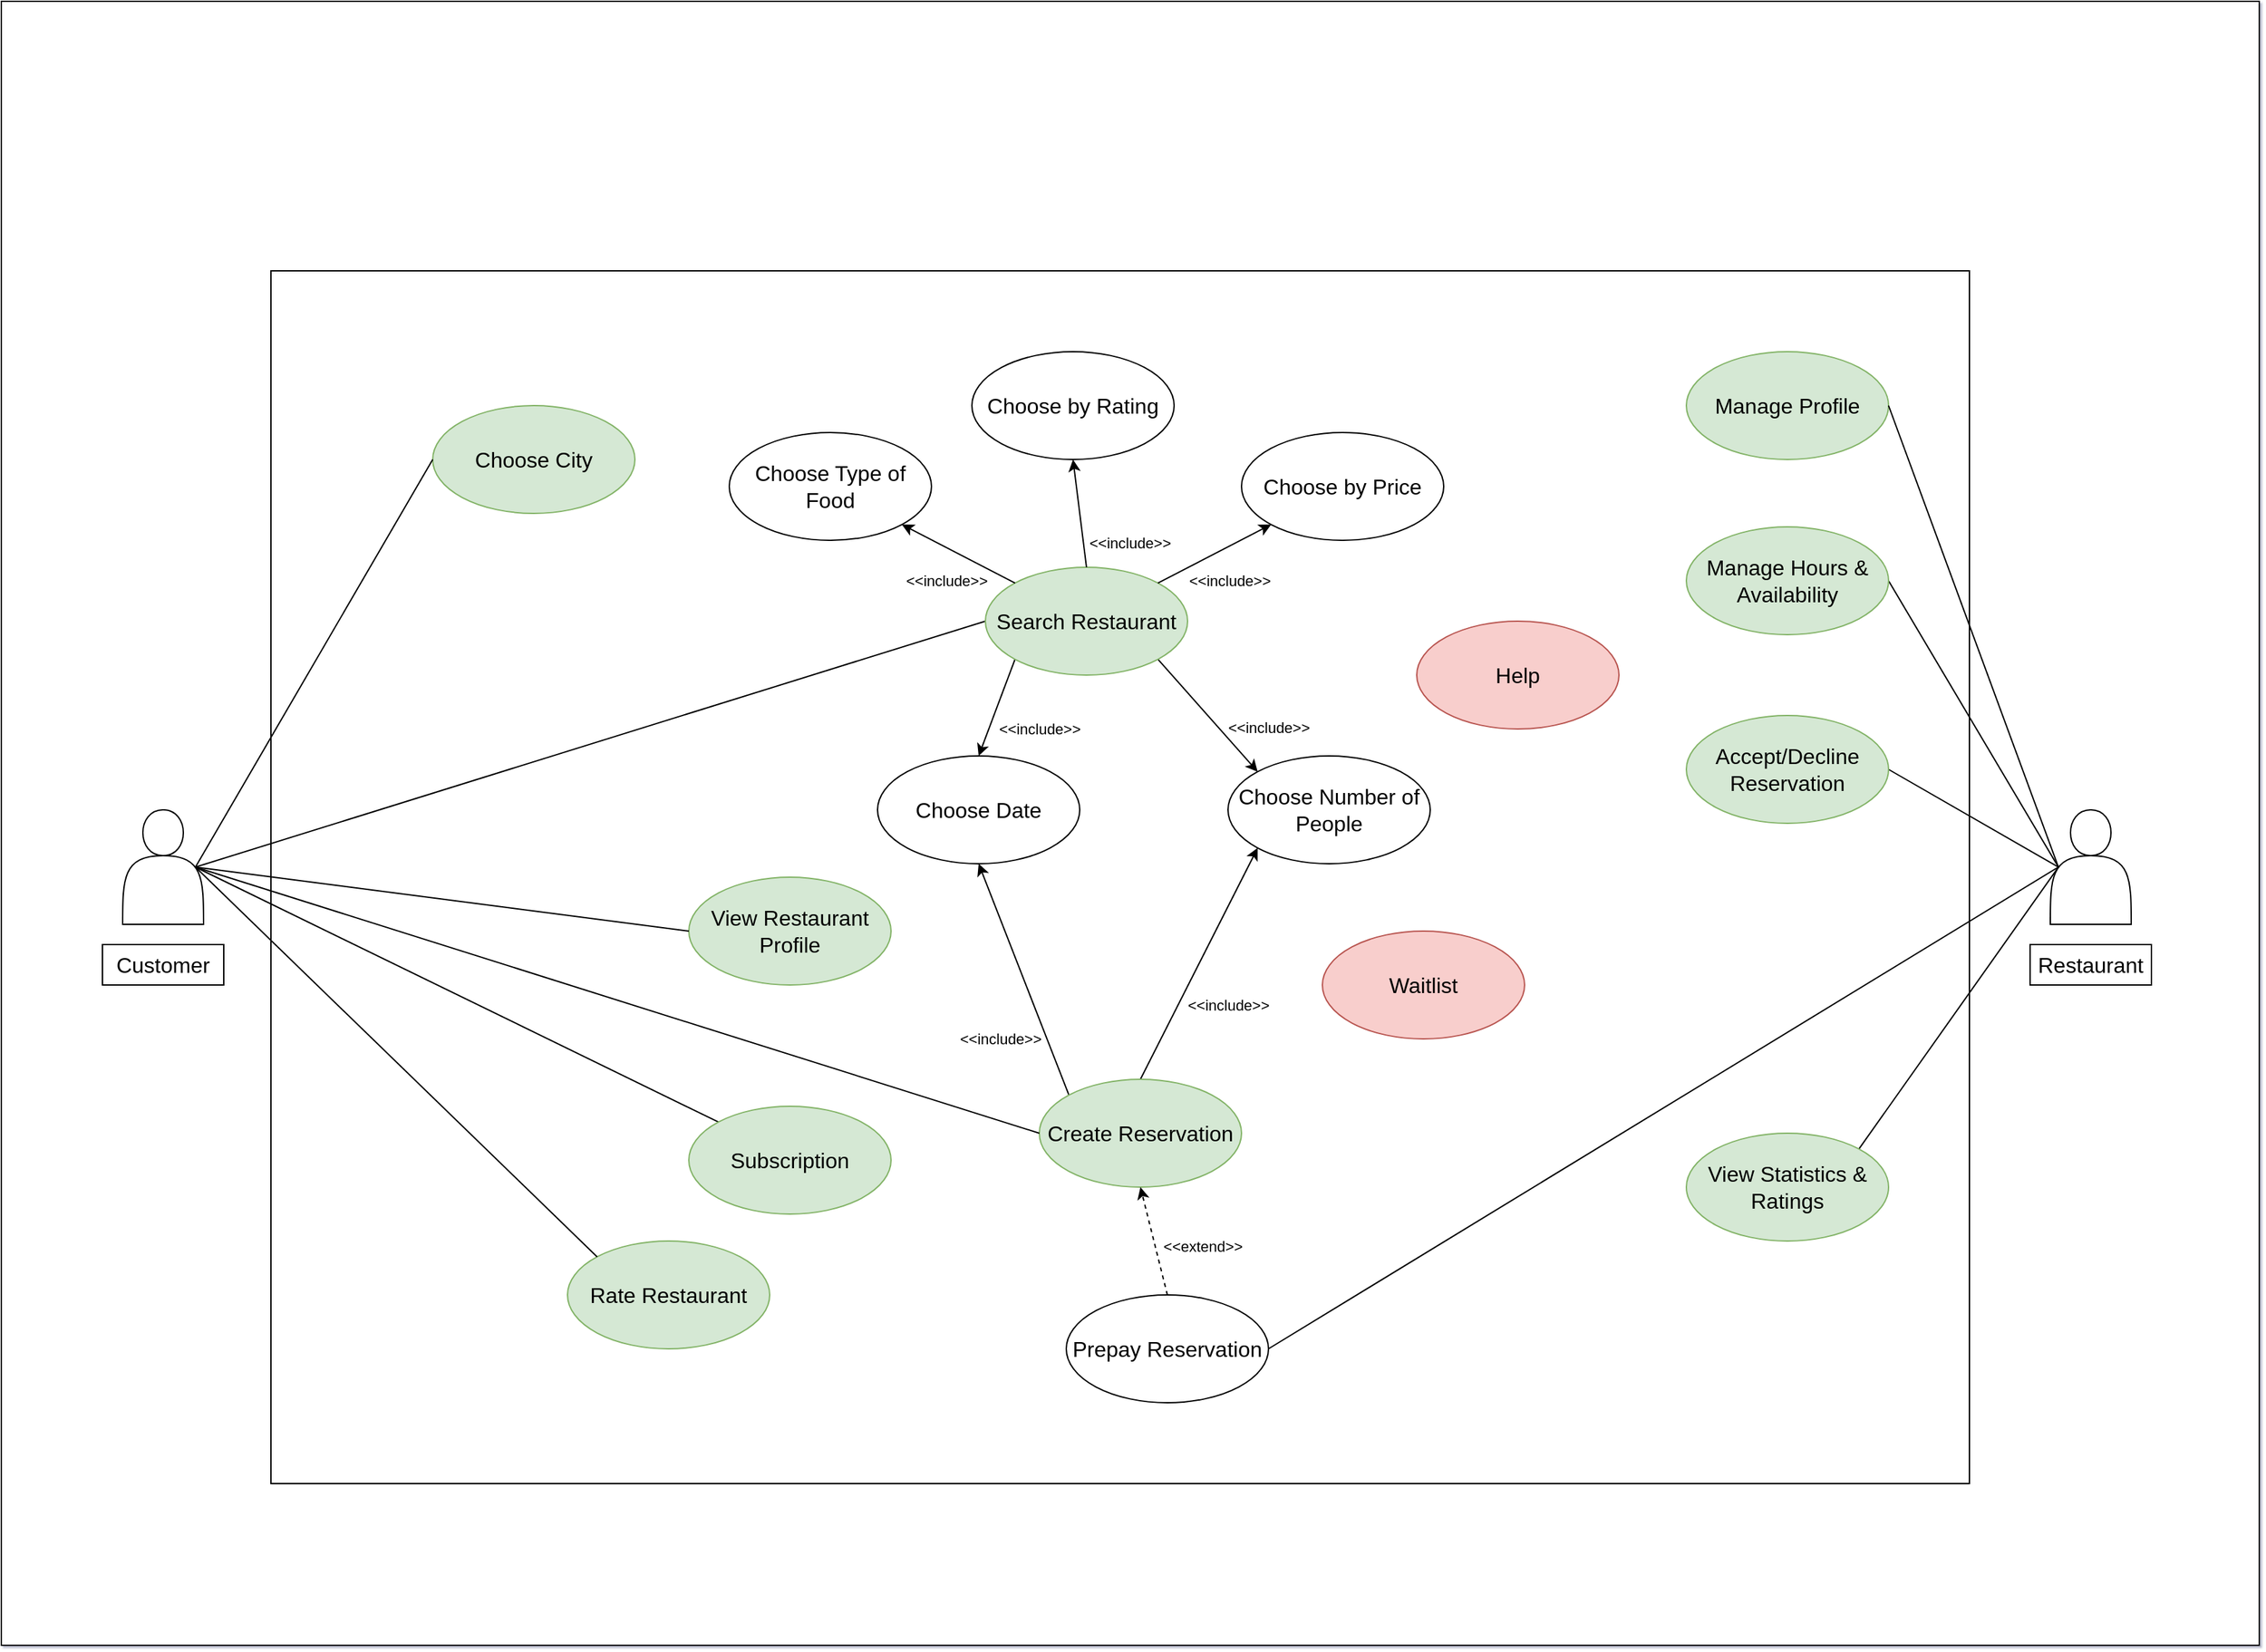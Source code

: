 <mxfile version="26.2.6">
  <diagram id="C5RBs43oDa-KdzZeNtuy" name="Page-1">
    <mxGraphModel dx="1560" dy="1084" grid="1" gridSize="10" guides="1" tooltips="1" connect="1" arrows="1" fold="1" page="0" pageScale="1" pageWidth="1169" pageHeight="827" background="none" math="0" shadow="1">
      <root>
        <mxCell id="WIyWlLk6GJQsqaUBKTNV-0" />
        <mxCell id="WIyWlLk6GJQsqaUBKTNV-1" parent="WIyWlLk6GJQsqaUBKTNV-0" />
        <mxCell id="MFoLKY3Khg1JLuru2aXL-2" value="" style="rounded=0;whiteSpace=wrap;html=1;" parent="WIyWlLk6GJQsqaUBKTNV-1" vertex="1">
          <mxGeometry x="-340" y="-280" width="1675" height="1220" as="geometry" />
        </mxCell>
        <mxCell id="OVMAWo_7in3Q832gKpcp-0" value="" style="whiteSpace=wrap;html=1;" parent="WIyWlLk6GJQsqaUBKTNV-1" vertex="1">
          <mxGeometry x="-140" y="-80" width="1260" height="900" as="geometry" />
        </mxCell>
        <mxCell id="LcVzcdB1AOTKqNIbivNH-1" value="&lt;font style=&quot;font-size: 16px;&quot;&gt;Choose City&lt;/font&gt;" style="ellipse;whiteSpace=wrap;html=1;rounded=0;fillColor=#d5e8d4;strokeColor=#82b366;" parent="WIyWlLk6GJQsqaUBKTNV-1" vertex="1">
          <mxGeometry x="-20" y="20" width="150" height="80" as="geometry" />
        </mxCell>
        <mxCell id="LcVzcdB1AOTKqNIbivNH-2" value="&lt;span style=&quot;font-size: 16px;&quot;&gt;View Restaurant Profile&lt;/span&gt;" style="ellipse;whiteSpace=wrap;html=1;rounded=0;fillColor=#d5e8d4;strokeColor=#82b366;" parent="WIyWlLk6GJQsqaUBKTNV-1" vertex="1">
          <mxGeometry x="170" y="370" width="150" height="80" as="geometry" />
        </mxCell>
        <mxCell id="LcVzcdB1AOTKqNIbivNH-4" value="&lt;span style=&quot;font-size: 16px;&quot;&gt;Manage Profile&lt;/span&gt;" style="ellipse;whiteSpace=wrap;html=1;rounded=0;fillColor=#d5e8d4;strokeColor=#82b366;" parent="WIyWlLk6GJQsqaUBKTNV-1" vertex="1">
          <mxGeometry x="910" y="-20" width="150" height="80" as="geometry" />
        </mxCell>
        <mxCell id="LcVzcdB1AOTKqNIbivNH-7" value="&lt;span style=&quot;font-size: 16px;&quot;&gt;Choose Number of People&lt;/span&gt;" style="ellipse;whiteSpace=wrap;html=1;rounded=0;" parent="WIyWlLk6GJQsqaUBKTNV-1" vertex="1">
          <mxGeometry x="570" y="280" width="150" height="80" as="geometry" />
        </mxCell>
        <mxCell id="LcVzcdB1AOTKqNIbivNH-8" value="&lt;span style=&quot;font-size: 16px;&quot;&gt;Choose Date&lt;/span&gt;" style="ellipse;whiteSpace=wrap;html=1;rounded=0;" parent="WIyWlLk6GJQsqaUBKTNV-1" vertex="1">
          <mxGeometry x="310" y="280" width="150" height="80" as="geometry" />
        </mxCell>
        <mxCell id="OVMAWo_7in3Q832gKpcp-26" value="&lt;div&gt;&lt;br/&gt;&lt;/div&gt;" style="edgeStyle=none;shape=connector;rounded=0;orthogonalLoop=1;jettySize=auto;html=1;exitX=0;exitY=0;exitDx=0;exitDy=0;entryX=0.5;entryY=1;entryDx=0;entryDy=0;strokeColor=default;align=center;verticalAlign=middle;fontFamily=Helvetica;fontSize=11;fontColor=default;labelBackgroundColor=default;startFill=0;endArrow=classic;endFill=1;" parent="WIyWlLk6GJQsqaUBKTNV-1" source="LcVzcdB1AOTKqNIbivNH-9" target="LcVzcdB1AOTKqNIbivNH-8" edge="1">
          <mxGeometry x="-0.272" y="30" relative="1" as="geometry">
            <mxPoint as="offset" />
          </mxGeometry>
        </mxCell>
        <mxCell id="OVMAWo_7in3Q832gKpcp-30" value="&amp;lt;&amp;lt;include&amp;gt;&amp;gt;" style="edgeLabel;html=1;align=center;verticalAlign=middle;resizable=0;points=[];fontFamily=Helvetica;fontSize=11;fontColor=default;labelBackgroundColor=default;" parent="OVMAWo_7in3Q832gKpcp-26" vertex="1" connectable="0">
          <mxGeometry x="-0.169" y="2" relative="1" as="geometry">
            <mxPoint x="-22" y="29" as="offset" />
          </mxGeometry>
        </mxCell>
        <mxCell id="OVMAWo_7in3Q832gKpcp-27" style="edgeStyle=none;shape=connector;rounded=0;orthogonalLoop=1;jettySize=auto;html=1;exitX=0.5;exitY=0;exitDx=0;exitDy=0;entryX=0;entryY=1;entryDx=0;entryDy=0;strokeColor=default;align=center;verticalAlign=middle;fontFamily=Helvetica;fontSize=11;fontColor=default;labelBackgroundColor=default;startFill=0;endArrow=classic;endFill=1;" parent="WIyWlLk6GJQsqaUBKTNV-1" source="LcVzcdB1AOTKqNIbivNH-9" target="LcVzcdB1AOTKqNIbivNH-7" edge="1">
          <mxGeometry relative="1" as="geometry" />
        </mxCell>
        <mxCell id="OVMAWo_7in3Q832gKpcp-29" value="&amp;lt;&amp;lt;include&amp;gt;&amp;gt;" style="edgeLabel;html=1;align=center;verticalAlign=middle;resizable=0;points=[];fontFamily=Helvetica;fontSize=11;fontColor=default;labelBackgroundColor=default;" parent="OVMAWo_7in3Q832gKpcp-27" vertex="1" connectable="0">
          <mxGeometry x="-0.09" y="2" relative="1" as="geometry">
            <mxPoint x="27" y="24" as="offset" />
          </mxGeometry>
        </mxCell>
        <mxCell id="LcVzcdB1AOTKqNIbivNH-9" value="&lt;span style=&quot;font-size: 16px;&quot;&gt;Create Reservation&lt;/span&gt;" style="ellipse;whiteSpace=wrap;html=1;rounded=0;fillColor=#d5e8d4;strokeColor=#82b366;" parent="WIyWlLk6GJQsqaUBKTNV-1" vertex="1">
          <mxGeometry x="430" y="520" width="150" height="80" as="geometry" />
        </mxCell>
        <mxCell id="LcVzcdB1AOTKqNIbivNH-33" value="&amp;lt;&amp;lt;extend&amp;gt;&amp;gt;" style="orthogonalLoop=1;jettySize=auto;html=1;exitX=0.5;exitY=0;exitDx=0;exitDy=0;entryX=0.5;entryY=1;entryDx=0;entryDy=0;dashed=1;endArrow=classic;endFill=1;" parent="WIyWlLk6GJQsqaUBKTNV-1" source="LcVzcdB1AOTKqNIbivNH-10" target="LcVzcdB1AOTKqNIbivNH-9" edge="1">
          <mxGeometry x="-0.31" y="-34" relative="1" as="geometry">
            <mxPoint as="offset" />
          </mxGeometry>
        </mxCell>
        <mxCell id="LcVzcdB1AOTKqNIbivNH-10" value="&lt;span style=&quot;font-size: 16px;&quot;&gt;Prepay Reservation&lt;/span&gt;" style="ellipse;whiteSpace=wrap;html=1;rounded=0;" parent="WIyWlLk6GJQsqaUBKTNV-1" vertex="1">
          <mxGeometry x="450" y="680" width="150" height="80" as="geometry" />
        </mxCell>
        <mxCell id="LcVzcdB1AOTKqNIbivNH-11" value="&lt;span style=&quot;font-size: 16px;&quot;&gt;Rate Restaurant&lt;/span&gt;" style="ellipse;whiteSpace=wrap;html=1;rounded=0;fillColor=#d5e8d4;strokeColor=#82b366;" parent="WIyWlLk6GJQsqaUBKTNV-1" vertex="1">
          <mxGeometry x="80" y="640" width="150" height="80" as="geometry" />
        </mxCell>
        <mxCell id="LcVzcdB1AOTKqNIbivNH-17" style="rounded=0;orthogonalLoop=1;jettySize=auto;html=1;exitX=0.9;exitY=0.5;exitDx=0;exitDy=0;exitPerimeter=0;entryX=0;entryY=0.5;entryDx=0;entryDy=0;endArrow=none;startFill=0;" parent="WIyWlLk6GJQsqaUBKTNV-1" source="LcVzcdB1AOTKqNIbivNH-13" target="LcVzcdB1AOTKqNIbivNH-1" edge="1">
          <mxGeometry relative="1" as="geometry" />
        </mxCell>
        <mxCell id="OVMAWo_7in3Q832gKpcp-2" style="rounded=0;orthogonalLoop=1;jettySize=auto;html=1;exitX=0.9;exitY=0.5;exitDx=0;exitDy=0;exitPerimeter=0;entryX=0;entryY=0.5;entryDx=0;entryDy=0;endArrow=none;startFill=0;" parent="WIyWlLk6GJQsqaUBKTNV-1" source="LcVzcdB1AOTKqNIbivNH-13" target="OVMAWo_7in3Q832gKpcp-1" edge="1">
          <mxGeometry relative="1" as="geometry" />
        </mxCell>
        <mxCell id="OVMAWo_7in3Q832gKpcp-12" style="edgeStyle=none;shape=connector;rounded=0;orthogonalLoop=1;jettySize=auto;html=1;exitX=0.9;exitY=0.5;exitDx=0;exitDy=0;exitPerimeter=0;entryX=0;entryY=0.5;entryDx=0;entryDy=0;strokeColor=default;align=center;verticalAlign=middle;fontFamily=Helvetica;fontSize=11;fontColor=default;labelBackgroundColor=default;startFill=0;endArrow=none;" parent="WIyWlLk6GJQsqaUBKTNV-1" source="LcVzcdB1AOTKqNIbivNH-13" target="LcVzcdB1AOTKqNIbivNH-9" edge="1">
          <mxGeometry relative="1" as="geometry" />
        </mxCell>
        <mxCell id="OVMAWo_7in3Q832gKpcp-31" style="edgeStyle=none;shape=connector;rounded=0;orthogonalLoop=1;jettySize=auto;html=1;exitX=0.9;exitY=0.5;exitDx=0;exitDy=0;exitPerimeter=0;entryX=0;entryY=0;entryDx=0;entryDy=0;strokeColor=default;align=center;verticalAlign=middle;fontFamily=Helvetica;fontSize=11;fontColor=default;labelBackgroundColor=default;startFill=0;endArrow=none;endFill=1;" parent="WIyWlLk6GJQsqaUBKTNV-1" source="LcVzcdB1AOTKqNIbivNH-13" target="LcVzcdB1AOTKqNIbivNH-11" edge="1">
          <mxGeometry relative="1" as="geometry" />
        </mxCell>
        <mxCell id="0LxzJlnNJboIilkyIgv5-15" style="rounded=0;orthogonalLoop=1;jettySize=auto;html=1;exitX=0.9;exitY=0.5;exitDx=0;exitDy=0;exitPerimeter=0;entryX=0;entryY=0;entryDx=0;entryDy=0;endArrow=none;startFill=0;" parent="WIyWlLk6GJQsqaUBKTNV-1" source="LcVzcdB1AOTKqNIbivNH-13" target="0LxzJlnNJboIilkyIgv5-9" edge="1">
          <mxGeometry relative="1" as="geometry" />
        </mxCell>
        <mxCell id="LcVzcdB1AOTKqNIbivNH-13" value="&lt;div&gt;&lt;br&gt;&lt;/div&gt;&lt;div&gt;&lt;br&gt;&lt;/div&gt;&lt;div&gt;&lt;br&gt;&lt;/div&gt;&lt;div&gt;&lt;br&gt;&lt;/div&gt;" style="shape=actor;whiteSpace=wrap;html=1;rounded=0;" parent="WIyWlLk6GJQsqaUBKTNV-1" vertex="1">
          <mxGeometry x="-250" y="320" width="60" height="85" as="geometry" />
        </mxCell>
        <mxCell id="LcVzcdB1AOTKqNIbivNH-21" style="rounded=0;orthogonalLoop=1;jettySize=auto;html=1;exitX=0.1;exitY=0.5;exitDx=0;exitDy=0;exitPerimeter=0;entryX=1;entryY=0.5;entryDx=0;entryDy=0;endArrow=none;startFill=0;" parent="WIyWlLk6GJQsqaUBKTNV-1" source="LcVzcdB1AOTKqNIbivNH-20" target="OVMAWo_7in3Q832gKpcp-32" edge="1">
          <mxGeometry relative="1" as="geometry" />
        </mxCell>
        <mxCell id="0LxzJlnNJboIilkyIgv5-14" style="rounded=0;orthogonalLoop=1;jettySize=auto;html=1;exitX=0.1;exitY=0.5;exitDx=0;exitDy=0;exitPerimeter=0;entryX=1;entryY=0;entryDx=0;entryDy=0;endArrow=none;startFill=0;" parent="WIyWlLk6GJQsqaUBKTNV-1" source="LcVzcdB1AOTKqNIbivNH-20" target="0LxzJlnNJboIilkyIgv5-10" edge="1">
          <mxGeometry relative="1" as="geometry" />
        </mxCell>
        <mxCell id="0LxzJlnNJboIilkyIgv5-26" style="rounded=0;orthogonalLoop=1;jettySize=auto;html=1;exitX=0.1;exitY=0.5;exitDx=0;exitDy=0;exitPerimeter=0;entryX=1;entryY=0.5;entryDx=0;entryDy=0;endArrow=none;startFill=0;" parent="WIyWlLk6GJQsqaUBKTNV-1" source="LcVzcdB1AOTKqNIbivNH-20" target="0LxzJlnNJboIilkyIgv5-11" edge="1">
          <mxGeometry relative="1" as="geometry" />
        </mxCell>
        <mxCell id="LcVzcdB1AOTKqNIbivNH-20" value="&lt;div&gt;&lt;br&gt;&lt;/div&gt;&lt;div&gt;&lt;br&gt;&lt;/div&gt;&lt;div&gt;&lt;br&gt;&lt;/div&gt;&lt;div&gt;&lt;br&gt;&lt;/div&gt;" style="shape=actor;whiteSpace=wrap;html=1;rounded=0;fillColor=light-dark(#ffffff, #ededed);" parent="WIyWlLk6GJQsqaUBKTNV-1" vertex="1">
          <mxGeometry x="1180" y="320" width="60" height="85" as="geometry" />
        </mxCell>
        <mxCell id="LcVzcdB1AOTKqNIbivNH-22" style="rounded=0;orthogonalLoop=1;jettySize=auto;html=1;exitX=1;exitY=0.5;exitDx=0;exitDy=0;entryX=0.1;entryY=0.5;entryDx=0;entryDy=0;entryPerimeter=0;endArrow=none;startFill=0;" parent="WIyWlLk6GJQsqaUBKTNV-1" source="LcVzcdB1AOTKqNIbivNH-4" target="LcVzcdB1AOTKqNIbivNH-20" edge="1">
          <mxGeometry relative="1" as="geometry" />
        </mxCell>
        <mxCell id="LcVzcdB1AOTKqNIbivNH-23" style="rounded=0;orthogonalLoop=1;jettySize=auto;html=1;exitX=1;exitY=0.5;exitDx=0;exitDy=0;entryX=0.1;entryY=0.5;entryDx=0;entryDy=0;entryPerimeter=0;endArrow=none;startFill=0;" parent="WIyWlLk6GJQsqaUBKTNV-1" source="LcVzcdB1AOTKqNIbivNH-10" target="LcVzcdB1AOTKqNIbivNH-20" edge="1">
          <mxGeometry relative="1" as="geometry" />
        </mxCell>
        <mxCell id="LcVzcdB1AOTKqNIbivNH-24" value="&lt;span style=&quot;font-size: 16px;&quot;&gt;Customer&lt;/span&gt;" style="rounded=0;whiteSpace=wrap;html=1;" parent="WIyWlLk6GJQsqaUBKTNV-1" vertex="1">
          <mxGeometry x="-265" y="420" width="90" height="30" as="geometry" />
        </mxCell>
        <mxCell id="LcVzcdB1AOTKqNIbivNH-27" value="&lt;span style=&quot;font-size: 16px;&quot;&gt;Restaurant&lt;/span&gt;" style="rounded=0;whiteSpace=wrap;html=1;" parent="WIyWlLk6GJQsqaUBKTNV-1" vertex="1">
          <mxGeometry x="1165" y="420" width="90" height="30" as="geometry" />
        </mxCell>
        <mxCell id="OVMAWo_7in3Q832gKpcp-21" style="edgeStyle=none;rounded=0;orthogonalLoop=1;jettySize=auto;html=1;exitX=1;exitY=1;exitDx=0;exitDy=0;entryX=0;entryY=0;entryDx=0;entryDy=0;strokeColor=default;align=center;verticalAlign=middle;fontFamily=Helvetica;fontSize=11;fontColor=default;labelBackgroundColor=default;startFill=0;endArrow=classic;endFill=1;" parent="WIyWlLk6GJQsqaUBKTNV-1" source="OVMAWo_7in3Q832gKpcp-1" target="LcVzcdB1AOTKqNIbivNH-7" edge="1">
          <mxGeometry relative="1" as="geometry" />
        </mxCell>
        <mxCell id="OVMAWo_7in3Q832gKpcp-22" value="&amp;lt;&amp;lt;include&amp;gt;&amp;gt;" style="edgeLabel;html=1;align=center;verticalAlign=middle;resizable=0;points=[];fontFamily=Helvetica;fontSize=11;fontColor=default;labelBackgroundColor=default;" parent="OVMAWo_7in3Q832gKpcp-21" vertex="1" connectable="0">
          <mxGeometry x="-0.031" y="4" relative="1" as="geometry">
            <mxPoint x="43" y="13" as="offset" />
          </mxGeometry>
        </mxCell>
        <mxCell id="OVMAWo_7in3Q832gKpcp-23" style="edgeStyle=none;shape=connector;rounded=0;orthogonalLoop=1;jettySize=auto;html=1;exitX=0;exitY=1;exitDx=0;exitDy=0;entryX=0.5;entryY=0;entryDx=0;entryDy=0;strokeColor=default;align=center;verticalAlign=middle;fontFamily=Helvetica;fontSize=11;fontColor=default;labelBackgroundColor=default;startFill=0;endArrow=classic;endFill=1;" parent="WIyWlLk6GJQsqaUBKTNV-1" source="OVMAWo_7in3Q832gKpcp-1" target="LcVzcdB1AOTKqNIbivNH-8" edge="1">
          <mxGeometry relative="1" as="geometry" />
        </mxCell>
        <mxCell id="OVMAWo_7in3Q832gKpcp-24" value="&amp;lt;&amp;lt;include&amp;gt;&amp;gt;" style="edgeLabel;html=1;align=center;verticalAlign=middle;resizable=0;points=[];fontFamily=Helvetica;fontSize=11;fontColor=default;labelBackgroundColor=default;" parent="OVMAWo_7in3Q832gKpcp-23" vertex="1" connectable="0">
          <mxGeometry x="-0.074" y="-3" relative="1" as="geometry">
            <mxPoint x="33" y="19" as="offset" />
          </mxGeometry>
        </mxCell>
        <mxCell id="OVMAWo_7in3Q832gKpcp-1" value="&lt;span style=&quot;font-size: 16px;&quot;&gt;Search Restaurant&lt;/span&gt;" style="ellipse;whiteSpace=wrap;html=1;rounded=0;fillColor=#d5e8d4;strokeColor=#82b366;" parent="WIyWlLk6GJQsqaUBKTNV-1" vertex="1">
          <mxGeometry x="390" y="140" width="150" height="80" as="geometry" />
        </mxCell>
        <mxCell id="OVMAWo_7in3Q832gKpcp-13" style="edgeStyle=none;shape=connector;rounded=0;orthogonalLoop=1;jettySize=auto;html=1;exitX=0.9;exitY=0.5;exitDx=0;exitDy=0;exitPerimeter=0;entryX=0;entryY=0.5;entryDx=0;entryDy=0;strokeColor=default;align=center;verticalAlign=middle;fontFamily=Helvetica;fontSize=11;fontColor=default;labelBackgroundColor=default;startFill=0;endArrow=none;" parent="WIyWlLk6GJQsqaUBKTNV-1" source="LcVzcdB1AOTKqNIbivNH-13" target="LcVzcdB1AOTKqNIbivNH-2" edge="1">
          <mxGeometry relative="1" as="geometry" />
        </mxCell>
        <mxCell id="OVMAWo_7in3Q832gKpcp-32" value="&lt;span style=&quot;font-size: 16px;&quot;&gt;Accept/Decline Reservation&lt;/span&gt;" style="ellipse;whiteSpace=wrap;html=1;rounded=0;fillColor=#d5e8d4;strokeColor=#82b366;" parent="WIyWlLk6GJQsqaUBKTNV-1" vertex="1">
          <mxGeometry x="910" y="250" width="150" height="80" as="geometry" />
        </mxCell>
        <mxCell id="0LxzJlnNJboIilkyIgv5-8" value="&lt;span style=&quot;font-size: 16px;&quot;&gt;Help&lt;/span&gt;" style="ellipse;whiteSpace=wrap;html=1;rounded=0;fillColor=#f8cecc;strokeColor=#b85450;" parent="WIyWlLk6GJQsqaUBKTNV-1" vertex="1">
          <mxGeometry x="710" y="180" width="150" height="80" as="geometry" />
        </mxCell>
        <mxCell id="0LxzJlnNJboIilkyIgv5-9" value="&lt;span style=&quot;font-size: 16px;&quot;&gt;Subscription&lt;/span&gt;" style="ellipse;whiteSpace=wrap;html=1;rounded=0;fillColor=#d5e8d4;strokeColor=#82b366;" parent="WIyWlLk6GJQsqaUBKTNV-1" vertex="1">
          <mxGeometry x="170" y="540" width="150" height="80" as="geometry" />
        </mxCell>
        <mxCell id="0LxzJlnNJboIilkyIgv5-10" value="&lt;span style=&quot;font-size: 16px;&quot;&gt;View Statistics &amp;amp; Ratings&lt;/span&gt;" style="ellipse;whiteSpace=wrap;html=1;rounded=0;fillColor=#d5e8d4;strokeColor=#82b366;" parent="WIyWlLk6GJQsqaUBKTNV-1" vertex="1">
          <mxGeometry x="910" y="560" width="150" height="80" as="geometry" />
        </mxCell>
        <mxCell id="0LxzJlnNJboIilkyIgv5-11" value="&lt;span style=&quot;font-size: 16px;&quot;&gt;Manage Hours &amp;amp; Availability&lt;/span&gt;" style="ellipse;whiteSpace=wrap;html=1;rounded=0;fillColor=#d5e8d4;strokeColor=#82b366;" parent="WIyWlLk6GJQsqaUBKTNV-1" vertex="1">
          <mxGeometry x="910" y="110" width="150" height="80" as="geometry" />
        </mxCell>
        <mxCell id="0LxzJlnNJboIilkyIgv5-13" value="&lt;span style=&quot;font-size: 16px;&quot;&gt;Waitlist&lt;/span&gt;" style="ellipse;whiteSpace=wrap;html=1;rounded=0;fillColor=#f8cecc;strokeColor=#b85450;" parent="WIyWlLk6GJQsqaUBKTNV-1" vertex="1">
          <mxGeometry x="640" y="410" width="150" height="80" as="geometry" />
        </mxCell>
        <mxCell id="0LxzJlnNJboIilkyIgv5-17" value="&lt;span style=&quot;font-size: 16px;&quot;&gt;Choose Type of Food&lt;/span&gt;" style="ellipse;whiteSpace=wrap;html=1;rounded=0;" parent="WIyWlLk6GJQsqaUBKTNV-1" vertex="1">
          <mxGeometry x="200" y="40" width="150" height="80" as="geometry" />
        </mxCell>
        <mxCell id="0LxzJlnNJboIilkyIgv5-18" value="&lt;span style=&quot;font-size: 16px;&quot;&gt;Choose by Rating&lt;/span&gt;" style="ellipse;whiteSpace=wrap;html=1;rounded=0;" parent="WIyWlLk6GJQsqaUBKTNV-1" vertex="1">
          <mxGeometry x="380" y="-20" width="150" height="80" as="geometry" />
        </mxCell>
        <mxCell id="0LxzJlnNJboIilkyIgv5-19" value="&lt;span style=&quot;font-size: 16px;&quot;&gt;Choose by Price&lt;/span&gt;" style="ellipse;whiteSpace=wrap;html=1;rounded=0;" parent="WIyWlLk6GJQsqaUBKTNV-1" vertex="1">
          <mxGeometry x="580" y="40" width="150" height="80" as="geometry" />
        </mxCell>
        <mxCell id="0LxzJlnNJboIilkyIgv5-20" style="edgeStyle=none;shape=connector;rounded=0;orthogonalLoop=1;jettySize=auto;html=1;exitX=0;exitY=0;exitDx=0;exitDy=0;entryX=1;entryY=1;entryDx=0;entryDy=0;strokeColor=default;align=center;verticalAlign=middle;fontFamily=Helvetica;fontSize=11;fontColor=default;labelBackgroundColor=default;startFill=0;endArrow=classic;endFill=1;" parent="WIyWlLk6GJQsqaUBKTNV-1" source="OVMAWo_7in3Q832gKpcp-1" target="0LxzJlnNJboIilkyIgv5-17" edge="1">
          <mxGeometry relative="1" as="geometry">
            <mxPoint x="422" y="218" as="sourcePoint" />
            <mxPoint x="395" y="290" as="targetPoint" />
          </mxGeometry>
        </mxCell>
        <mxCell id="0LxzJlnNJboIilkyIgv5-21" value="&amp;lt;&amp;lt;include&amp;gt;&amp;gt;" style="edgeLabel;html=1;align=center;verticalAlign=middle;resizable=0;points=[];fontFamily=Helvetica;fontSize=11;fontColor=default;labelBackgroundColor=default;" parent="0LxzJlnNJboIilkyIgv5-20" vertex="1" connectable="0">
          <mxGeometry x="-0.074" y="-3" relative="1" as="geometry">
            <mxPoint x="-14" y="21" as="offset" />
          </mxGeometry>
        </mxCell>
        <mxCell id="0LxzJlnNJboIilkyIgv5-22" style="edgeStyle=none;shape=connector;rounded=0;orthogonalLoop=1;jettySize=auto;html=1;exitX=0.5;exitY=0;exitDx=0;exitDy=0;entryX=0.5;entryY=1;entryDx=0;entryDy=0;strokeColor=default;align=center;verticalAlign=middle;fontFamily=Helvetica;fontSize=11;fontColor=default;labelBackgroundColor=default;startFill=0;endArrow=classic;endFill=1;" parent="WIyWlLk6GJQsqaUBKTNV-1" source="OVMAWo_7in3Q832gKpcp-1" target="0LxzJlnNJboIilkyIgv5-18" edge="1">
          <mxGeometry relative="1" as="geometry">
            <mxPoint x="432" y="228" as="sourcePoint" />
            <mxPoint x="405" y="300" as="targetPoint" />
          </mxGeometry>
        </mxCell>
        <mxCell id="0LxzJlnNJboIilkyIgv5-23" value="&amp;lt;&amp;lt;include&amp;gt;&amp;gt;" style="edgeLabel;html=1;align=center;verticalAlign=middle;resizable=0;points=[];fontFamily=Helvetica;fontSize=11;fontColor=default;labelBackgroundColor=default;" parent="0LxzJlnNJboIilkyIgv5-22" vertex="1" connectable="0">
          <mxGeometry x="-0.074" y="-3" relative="1" as="geometry">
            <mxPoint x="33" y="19" as="offset" />
          </mxGeometry>
        </mxCell>
        <mxCell id="0LxzJlnNJboIilkyIgv5-24" style="edgeStyle=none;shape=connector;rounded=0;orthogonalLoop=1;jettySize=auto;html=1;exitX=1;exitY=0;exitDx=0;exitDy=0;entryX=0;entryY=1;entryDx=0;entryDy=0;strokeColor=default;align=center;verticalAlign=middle;fontFamily=Helvetica;fontSize=11;fontColor=default;labelBackgroundColor=default;startFill=0;endArrow=classic;endFill=1;" parent="WIyWlLk6GJQsqaUBKTNV-1" source="OVMAWo_7in3Q832gKpcp-1" target="0LxzJlnNJboIilkyIgv5-19" edge="1">
          <mxGeometry relative="1" as="geometry">
            <mxPoint x="442" y="238" as="sourcePoint" />
            <mxPoint x="415" y="310" as="targetPoint" />
          </mxGeometry>
        </mxCell>
        <mxCell id="0LxzJlnNJboIilkyIgv5-25" value="&amp;lt;&amp;lt;include&amp;gt;&amp;gt;" style="edgeLabel;html=1;align=center;verticalAlign=middle;resizable=0;points=[];fontFamily=Helvetica;fontSize=11;fontColor=default;labelBackgroundColor=default;" parent="0LxzJlnNJboIilkyIgv5-24" vertex="1" connectable="0">
          <mxGeometry x="-0.074" y="-3" relative="1" as="geometry">
            <mxPoint x="12" y="16" as="offset" />
          </mxGeometry>
        </mxCell>
      </root>
    </mxGraphModel>
  </diagram>
</mxfile>
